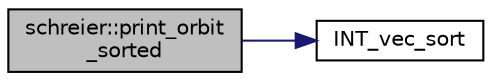 digraph "schreier::print_orbit_sorted"
{
  edge [fontname="Helvetica",fontsize="10",labelfontname="Helvetica",labelfontsize="10"];
  node [fontname="Helvetica",fontsize="10",shape=record];
  rankdir="LR";
  Node4574 [label="schreier::print_orbit\l_sorted",height=0.2,width=0.4,color="black", fillcolor="grey75", style="filled", fontcolor="black"];
  Node4574 -> Node4575 [color="midnightblue",fontsize="10",style="solid",fontname="Helvetica"];
  Node4575 [label="INT_vec_sort",height=0.2,width=0.4,color="black", fillcolor="white", style="filled",URL="$d5/de2/foundations_2data__structures_2data__structures_8h.html#a877cf6c0867f8a8e7c199476e640eca5"];
}

